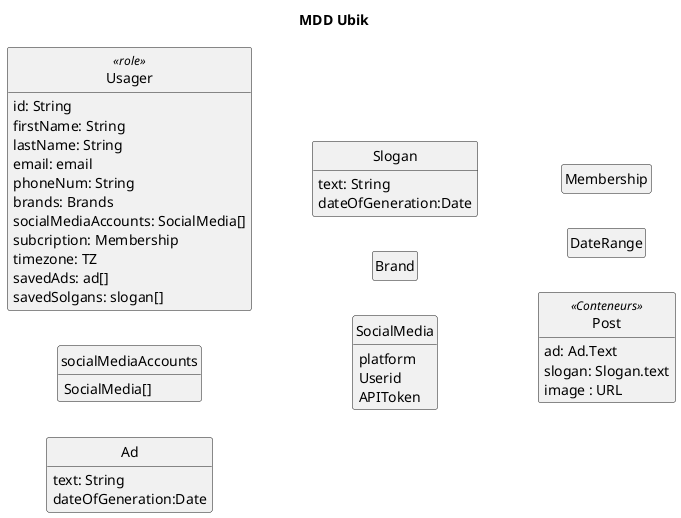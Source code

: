 @startuml MDD Ubik
skinparam style strictuml
skinparam defaultfontname Verdana
left to right direction
hide empty members
'skinparam linetype ortho
title MDD Ubik

class Usager <<role>> {
    id: String
    firstName: String
    lastName: String
    email: email
    phoneNum: String
    brands: Brands
    socialMediaAccounts: SocialMedia[]
    subcription: Membership
    timezone: TZ
    savedAds: ad[]
    savedSolgans: slogan[]

}
class socialMediaAccounts{
    SocialMedia[]
}

class Ad{
    text: String
    dateOfGeneration:Date 
}

class Slogan{
    text: String
    dateOfGeneration:Date 
}

class Brand{

}


class SocialMedia{
    platform
    Userid
    APIToken
}

class Membership{

}

class DateRange{

}



class Post <<Conteneurs>> {
  
  ad: Ad.Text
  slogan: Slogan.text 
  image : URL
}




@enduml 

